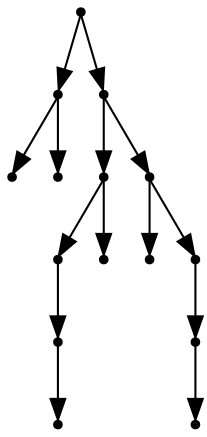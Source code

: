 digraph {
  14 [shape=point];
  2 [shape=point];
  0 [shape=point];
  1 [shape=point];
  13 [shape=point];
  7 [shape=point];
  5 [shape=point];
  4 [shape=point];
  3 [shape=point];
  6 [shape=point];
  12 [shape=point];
  8 [shape=point];
  11 [shape=point];
  10 [shape=point];
  9 [shape=point];
14 -> 2;
2 -> 0;
2 -> 1;
14 -> 13;
13 -> 7;
7 -> 5;
5 -> 4;
4 -> 3;
7 -> 6;
13 -> 12;
12 -> 8;
12 -> 11;
11 -> 10;
10 -> 9;
}
